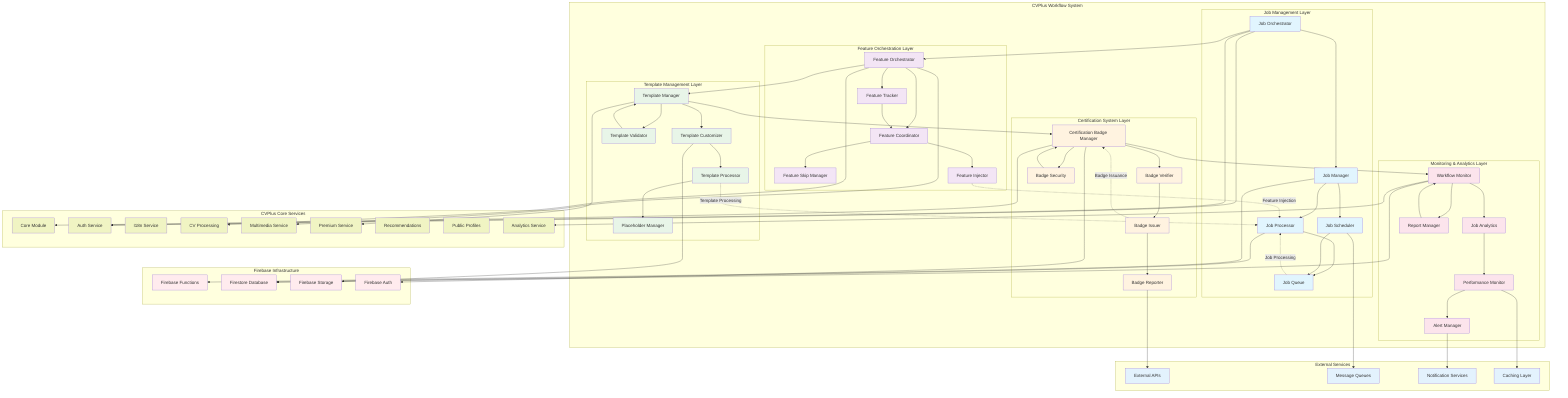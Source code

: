 graph TB
    %% CVPlus Workflow System Architecture
    %% Author: Gil Klainert
    %% Date: 2025-08-29
    
    subgraph "CVPlus Workflow System"
        direction TB
        
        %% Job Management Layer
        subgraph "Job Management Layer"
            JO[Job Orchestrator]
            JM[Job Manager]
            JP[Job Processor]
            JQ[Job Queue]
            JS[Job Scheduler]
        end
        
        %% Feature Orchestration Layer  
        subgraph "Feature Orchestration Layer"
            FO[Feature Orchestrator]
            FC[Feature Coordinator]
            FS[Feature Skip Manager]
            FI[Feature Injector]
            FT[Feature Tracker]
        end
        
        %% Template Management Layer
        subgraph "Template Management Layer"
            TM[Template Manager]
            TC[Template Customizer]
            TP[Template Processor]
            PH[Placeholder Manager]
            TV[Template Validator]
        end
        
        %% Certification System Layer
        subgraph "Certification System Layer"
            CB[Certification Badge Manager]
            BV[Badge Verifier]
            BI[Badge Issuer]
            BR[Badge Reporter]
            BS[Badge Security]
        end
        
        %% Monitoring & Analytics Layer
        subgraph "Monitoring & Analytics Layer"
            WM[Workflow Monitor]
            JA[Job Analytics]
            PM[Performance Monitor]
            AM[Alert Manager]
            RM[Report Manager]
        end
    end
    
    %% External Dependencies
    subgraph "CVPlus Core Services"
        CORE[Core Module]
        AUTH[Auth Service]
        I18N[I18n Service]
        CVP[CV Processing]
        MULTI[Multimedia Service]
        PREM[Premium Service]
        REC[Recommendations]
        PROF[Public Profiles]
        ANA[Analytics Service]
    end
    
    subgraph "Firebase Infrastructure"
        FB[Firebase Functions]
        FS_DB[Firestore Database]
        FG[Firebase Storage]
        FA[Firebase Auth]
    end
    
    subgraph "External Services"
        API[External APIs]
        QUEUE[Message Queues]
        NOTIF[Notification Services]
        CACHE[Caching Layer]
    end
    
    %% Job Management Connections
    JO --> JM
    JM --> JP
    JP --> JQ
    JS --> JQ
    JM --> JS
    
    %% Feature Orchestration Connections
    FO --> FC
    FC --> FS
    FC --> FI
    FT --> FC
    FO --> FT
    
    %% Template Management Connections
    TM --> TC
    TC --> TP
    TP --> PH
    TV --> TM
    TM --> TV
    
    %% Certification Connections
    CB --> BV
    BV --> BI
    BI --> BR
    BS --> CB
    CB --> BS
    
    %% Monitoring Connections
    WM --> JA
    JA --> PM
    PM --> AM
    RM --> WM
    WM --> RM
    
    %% Cross-Layer Connections
    JO --> FO
    FO --> TM
    TM --> CB
    CB --> WM
    
    %% External Dependencies
    JO --> CORE
    JO --> AUTH
    FO --> CVP
    FO --> MULTI
    TM --> PREM
    CB --> AUTH
    WM --> ANA
    
    %% Firebase Connections
    JM --> FB
    JP --> FS_DB
    TC --> FG
    CB --> FA
    WM --> FS_DB
    
    %% External Service Connections
    JS --> QUEUE
    AM --> NOTIF
    PM --> CACHE
    BR --> API
    
    %% Data Flow Indicators
    JQ -.->|Job Processing| JP
    FI -.->|Feature Injection| JP
    TP -.->|Template Processing| JP
    BI -.->|Badge Issuance| CB
    
    classDef jobLayer fill:#e1f5fe
    classDef featureLayer fill:#f3e5f5
    classDef templateLayer fill:#e8f5e8
    classDef certLayer fill:#fff3e0
    classDef monitorLayer fill:#fce4ec
    classDef coreService fill:#f0f4c3
    classDef firebase fill:#ffebee
    classDef external fill:#e3f2fd
    
    class JO,JM,JP,JQ,JS jobLayer
    class FO,FC,FS,FI,FT featureLayer
    class TM,TC,TP,PH,TV templateLayer
    class CB,BV,BI,BR,BS certLayer
    class WM,JA,PM,AM,RM monitorLayer
    class CORE,AUTH,I18N,CVP,MULTI,PREM,REC,PROF,ANA coreService
    class FB,FS_DB,FG,FA firebase
    class API,QUEUE,NOTIF,CACHE external